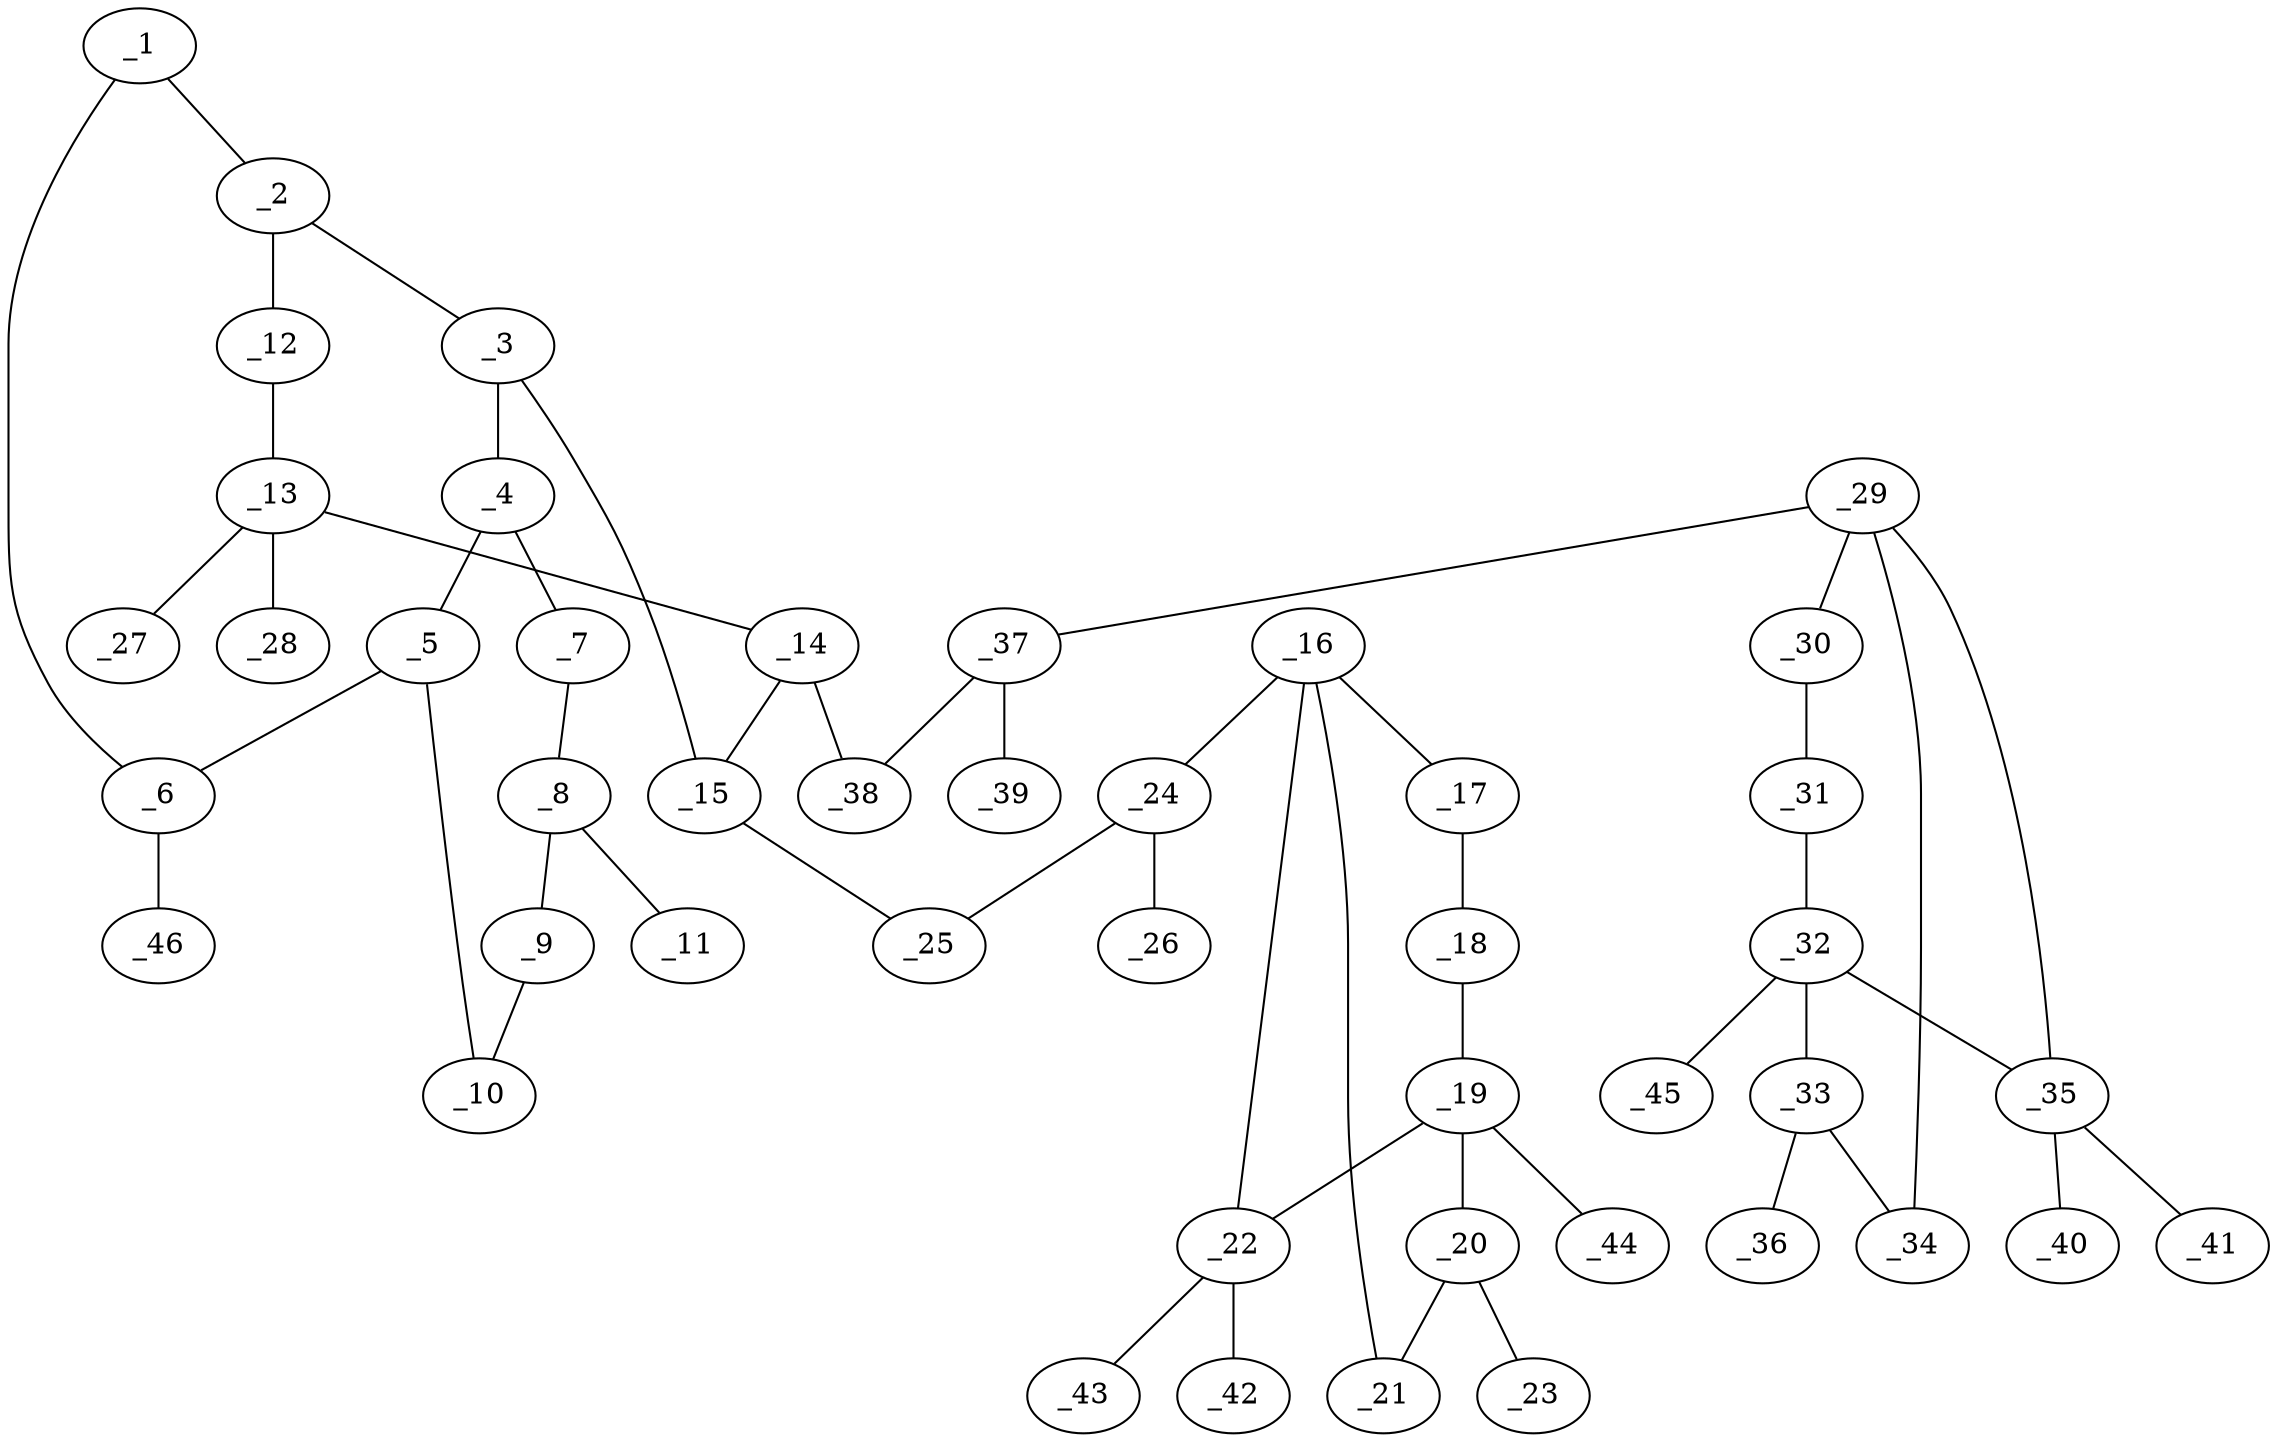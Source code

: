 graph molid701195 {
	_1	 [charge=0,
		chem=1,
		symbol="C  ",
		x="9.7767",
		y="-3.549"];
	_2	 [charge=0,
		chem=1,
		symbol="C  ",
		x="8.9107",
		y="-3.049"];
	_1 -- _2	 [valence=1];
	_6	 [charge=0,
		chem=1,
		symbol="C  ",
		x="10.6427",
		y="-3.049"];
	_1 -- _6	 [valence=2];
	_3	 [charge=0,
		chem=1,
		symbol="C  ",
		x="8.9107",
		y="-2.049"];
	_2 -- _3	 [valence=2];
	_12	 [charge=0,
		chem=2,
		symbol="O  ",
		x="8.0447",
		y="-3.549"];
	_2 -- _12	 [valence=1];
	_4	 [charge=0,
		chem=1,
		symbol="C  ",
		x="9.7767",
		y="-1.549"];
	_3 -- _4	 [valence=1];
	_15	 [charge=0,
		chem=1,
		symbol="C  ",
		x="8.0447",
		y="-1.549"];
	_3 -- _15	 [valence=1];
	_5	 [charge=0,
		chem=1,
		symbol="C  ",
		x="10.6427",
		y="-2.049"];
	_4 -- _5	 [valence=2];
	_7	 [charge=0,
		chem=2,
		symbol="O  ",
		x="9.7767",
		y="-0.549"];
	_4 -- _7	 [valence=1];
	_5 -- _6	 [valence=1];
	_10	 [charge=0,
		chem=1,
		symbol="C  ",
		x="11.5088",
		y="-1.549"];
	_5 -- _10	 [valence=1];
	_46	 [charge=0,
		chem=1,
		symbol="C  ",
		x="11.5088",
		y="-3.549"];
	_6 -- _46	 [valence=1];
	_8	 [charge=0,
		chem=1,
		symbol="C  ",
		x="10.6427",
		y="-0.049"];
	_7 -- _8	 [valence=1];
	_9	 [charge=0,
		chem=1,
		symbol="C  ",
		x="11.5088",
		y="-0.549"];
	_8 -- _9	 [valence=1];
	_11	 [charge=0,
		chem=2,
		symbol="O  ",
		x="10.6427",
		y="0.951"];
	_8 -- _11	 [valence=2];
	_9 -- _10	 [valence=2];
	_13	 [charge=0,
		chem=1,
		symbol="C  ",
		x="7.1786",
		y="-3.049"];
	_12 -- _13	 [valence=1];
	_14	 [charge=0,
		chem=1,
		symbol="C  ",
		x="7.1786",
		y="-2.049"];
	_13 -- _14	 [valence=1];
	_27	 [charge=0,
		chem=1,
		symbol="C  ",
		x="6.6786",
		y="-3.915"];
	_13 -- _27	 [valence=1];
	_28	 [charge=0,
		chem=1,
		symbol="C  ",
		x="6.1786",
		y="-3.049"];
	_13 -- _28	 [valence=1];
	_14 -- _15	 [valence=1];
	_38	 [charge=0,
		chem=2,
		symbol="O  ",
		x="6.3126",
		y="-1.549"];
	_14 -- _38	 [valence=1];
	_25	 [charge=0,
		chem=2,
		symbol="O  ",
		x="8.0447",
		y="-0.549"];
	_15 -- _25	 [valence=1];
	_16	 [charge=0,
		chem=1,
		symbol="C  ",
		x="7.1786",
		y="0.951"];
	_17	 [charge=0,
		chem=1,
		symbol="C  ",
		x="8.9407",
		y="0.0416"];
	_16 -- _17	 [valence=1];
	_21	 [charge=0,
		chem=2,
		symbol="O  ",
		x="5.369",
		y="0.0995"];
	_16 -- _21	 [valence=1];
	_22	 [charge=0,
		chem=1,
		symbol="C  ",
		x="6.8655",
		y="2.9327"];
	_16 -- _22	 [valence=1];
	_24	 [charge=0,
		chem=1,
		symbol="C  ",
		x="7.1786",
		y="-0.049"];
	_16 -- _24	 [valence=1];
	_18	 [charge=0,
		chem=1,
		symbol="C  ",
		x="9.2794",
		y="0.9825"];
	_17 -- _18	 [valence=1];
	_19	 [charge=0,
		chem=1,
		symbol="C  ",
		x="7.5174",
		y="1.8919"];
	_18 -- _19	 [valence=1];
	_20	 [charge=0,
		chem=1,
		symbol="C  ",
		x="4.9432",
		y="1.0044"];
	_19 -- _20	 [valence=1];
	_19 -- _22	 [valence=1];
	_44	 [charge=0,
		chem=1,
		symbol="C  ",
		x="7.8561",
		y="2.8328"];
	_19 -- _44	 [valence=1];
	_20 -- _21	 [valence=1];
	_23	 [charge=0,
		chem=2,
		symbol="O  ",
		x="4.0023",
		y="1.3432"];
	_20 -- _23	 [valence=2];
	_42	 [charge=0,
		chem=1,
		symbol="C  ",
		x="7.0529",
		y="3.915"];
	_22 -- _42	 [valence=1];
	_43	 [charge=0,
		chem=1,
		symbol="C  ",
		x="5.9892",
		y="3.4145"];
	_22 -- _43	 [valence=1];
	_24 -- _25	 [valence=1];
	_26	 [charge=0,
		chem=2,
		symbol="O  ",
		x="6.4114",
		y="-0.6904"];
	_24 -- _26	 [valence=2];
	_29	 [charge=0,
		chem=1,
		symbol="C  ",
		x="4.7281",
		y="-1.1288"];
	_30	 [charge=0,
		chem=1,
		symbol="C  ",
		x="6.3967",
		y="-0.0576"];
	_29 -- _30	 [valence=1];
	_34	 [charge=0,
		chem=2,
		symbol="O  ",
		x="4.5608",
		y="-3.1219"];
	_29 -- _34	 [valence=1];
	_35	 [charge=0,
		chem=1,
		symbol="C  ",
		x="2.8553",
		y="-0.4091"];
	_29 -- _35	 [valence=1];
	_37	 [charge=0,
		chem=1,
		symbol="C  ",
		x="5.3735",
		y="-1.8926"];
	_29 -- _37	 [valence=1];
	_31	 [charge=0,
		chem=1,
		symbol="C  ",
		x="5.7512",
		y="0.7062"];
	_30 -- _31	 [valence=1];
	_32	 [charge=0,
		chem=1,
		symbol="C  ",
		x="4.0826",
		y="-0.3651"];
	_31 -- _32	 [valence=1];
	_33	 [charge=0,
		chem=1,
		symbol="C  ",
		x="3.5642",
		y="-3.0382"];
	_32 -- _33	 [valence=1];
	_32 -- _35	 [valence=1];
	_45	 [charge=0,
		chem=1,
		symbol="C  ",
		x="3.4371",
		y="0.3987"];
	_32 -- _45	 [valence=1];
	_33 -- _34	 [valence=1];
	_36	 [charge=0,
		chem=2,
		symbol="O  ",
		x="2.8004",
		y="-3.6836"];
	_33 -- _36	 [valence=2];
	_40	 [charge=0,
		chem=1,
		symbol="C  ",
		x="2.0983",
		y="0.2443"];
	_35 -- _40	 [valence=1];
	_41	 [charge=0,
		chem=1,
		symbol="C  ",
		x=2,
		y="-0.927"];
	_35 -- _41	 [valence=1];
	_37 -- _38	 [valence=1];
	_39	 [charge=0,
		chem=2,
		symbol="O  ",
		x="5.2016",
		y="-2.8778"];
	_37 -- _39	 [valence=2];
}
